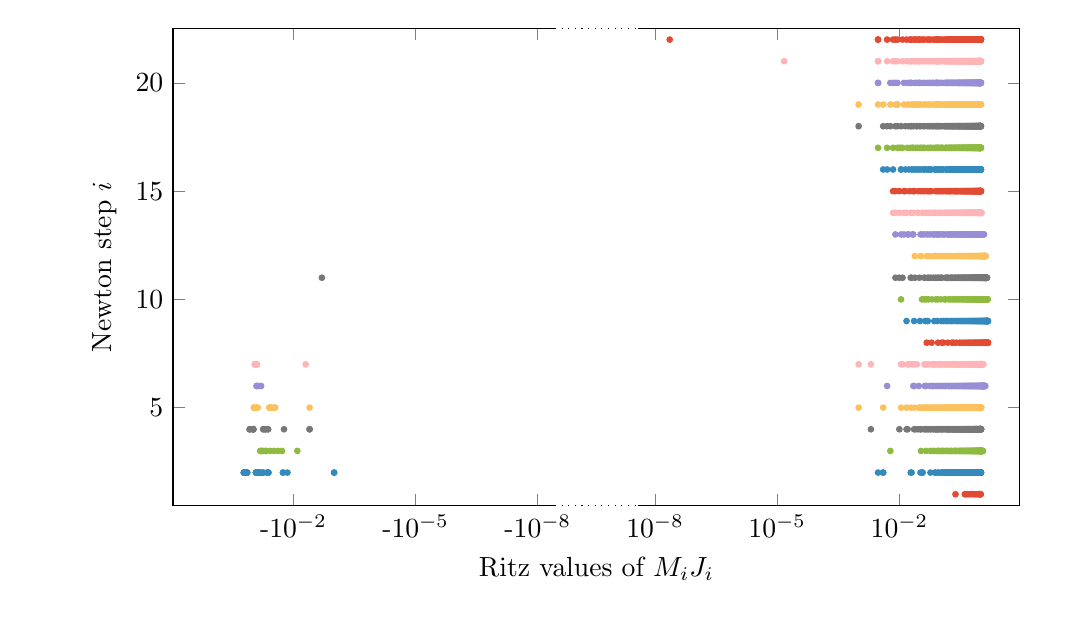 
  \definecolor{color1}{rgb}{0.204,0.541,0.741}
\definecolor{color0}{rgb}{0.886,0.29,0.2}
\definecolor{color3}{rgb}{0.984,0.757,0.369}
\definecolor{color2}{rgb}{0.557,0.729,0.259}
\definecolor{color5}{rgb}{1,0.71,0.722}
\definecolor{color4}{rgb}{0.596,0.557,0.835}
\begin{tikzpicture}
  \begin{groupplot}[
    group style = {
      every plot/.style = {
        ymin = 1,
        scale only axis,
        ymax = 22,
        enlarge y limits = 0.025
      },
      group size = 2 by 1,
      horizontal sep = 3em
    }]
    
    \nextgroupplot[
      x dir = reverse,
      enlarge x limits = 0.1,
      xticklabel = -\axisdefaultticklabellog,
      xmode = log,
      height = 0.5*\textwidth,
      width = 0.4*\textwidth,
      xmax = 1.497,
      ylabel = Newton step $i$,
      xmin = 2.298e-08,
      axis y line* = left]
    \addplot[
      color1,
      mark size = 1,
      only marks,
      mark = *]
    coordinates{(0.165,2) (0.165,2) (0.161,2) (0.161,2) (0.161,2) (0.161,2) (0.158,2) (0.158,2) (0.156,2) (0.156,2) (0.152,2) (0.152,2) (0.151,2) (0.151,2) (0.147,2) (0.147,2) (0.146,2) (0.146,2) (0.142,2) (0.142,2) (0.141,2) (0.141,2) (0.136,2) (0.136,2) (0.083,2) (0.083,2) (0.082,2) (0.076,2) (0.076,2) (0.07,2) (0.069,2) (0.068,2) (0.062,2) (0.055,2) (0.055,2) (0.044,2) (0.044,2) (0.041,2) (0.041,2) (0.018,2) (0.018,2) (0.014,2) (0.001,2) (0.001,2)};
    \addplot[
      color2,
      mark size = 1,
      only marks,
      mark = *]
    coordinates{(0.065,3) (0.064,3) (0.058,3) (0.056,3) (0.049,3) (0.047,3) (0.037,3) (0.03,3) (0.024,3) (0.019,3) (0.008,3)};
    \addplot[
      mark size = 1,
      white!46.667!black,
      only marks,
      mark = *]
    coordinates{(0.118,4) (0.118,4) (0.118,4) (0.098,4) (0.098,4) (0.098,4) (0.096,4) (0.096,4) (0.055,4) (0.055,4) (0.049,4) (0.049,4) (0.042,4) (0.042,4) (0.017,4) (0.004,4) (0.004,4)};
    \addplot[
      color3,
      mark size = 1,
      only marks,
      mark = *]
    coordinates{(0.093,5) (0.093,5) (0.093,5) (0.081,5) (0.081,5) (0.075,5) (0.039,5) (0.039,5) (0.036,5) (0.036,5) (0.03,5) (0.029,5) (0.028,5) (0.004,5)};
    \addplot[
      mark size = 1,
      color4,
      only marks,
      mark = *]
    coordinates{(0.08,6) (0.08,6) (0.072,6) (0.062,6)};
    \addplot[
      mark size = 1,
      color5,
      only marks,
      mark = *]
    coordinates{(0.089,7) (0.089,7) (0.085,7) (0.078,7) (0.078,7) (0.005,7)};
    \addplot[
      mark size = 1,
      white!46.667!black,
      only marks,
      mark = *]
    coordinates{(0.002,11)};
    \nextgroupplot[
      yticklabel = \empty,
      xmode = log,
      enlarge x limits = 0.1,
      height = 0.5*\textwidth,
      width = 0.4*\textwidth,
      xmax = 1.497,
      xmin = 2.298e-08,
      axis y line* = right]
    \addplot[
      color0,
      mark size = 1,
      only marks,
      mark = *]
    coordinates{(0.239,1) (0.404,1) (0.423,1) (0.469,1) (0.502,1) (0.566,1) (0.628,1) (0.693,1) (0.759,1) (0.817,1) (0.868,1) (0.913,1) (0.943,1) (0.966,1) (0.985,1) (0.999,1)};
    \addplot[
      color1,
      mark size = 1,
      only marks,
      mark = *]
    coordinates{(0.003,2) (0.004,2) (0.004,2) (0.019,2) (0.02,2) (0.033,2) (0.037,2) (0.037,2) (0.058,2) (0.076,2) (0.076,2) (0.091,2) (0.091,2) (0.109,2) (0.111,2) (0.112,2) (0.119,2) (0.12,2) (0.127,2) (0.13,2) (0.134,2) (0.136,2) (0.15,2) (0.152,2) (0.152,2) (0.161,2) (0.165,2) (0.179,2) (0.182,2) (0.188,2) (0.19,2) (0.2,2) (0.21,2) (0.218,2) (0.227,2) (0.232,2) (0.244,2) (0.245,2) (0.251,2) (0.264,2) (0.272,2) (0.279,2) (0.282,2) (0.289,2) (0.295,2) (0.302,2) (0.308,2) (0.314,2) (0.327,2) (0.333,2) (0.345,2) (0.349,2) (0.358,2) (0.366,2) (0.369,2) (0.378,2) (0.386,2) (0.396,2) (0.402,2) (0.413,2) (0.414,2) (0.426,2) (0.43,2) (0.442,2) (0.446,2) (0.459,2) (0.466,2) (0.471,2) (0.48,2) (0.486,2) (0.493,2) (0.503,2) (0.514,2) (0.521,2) (0.528,2) (0.535,2) (0.542,2) (0.548,2) (0.557,2) (0.564,2) (0.574,2) (0.581,2) (0.586,2) (0.593,2) (0.602,2) (0.611,2) (0.617,2) (0.626,2) (0.632,2) (0.64,2) (0.646,2) (0.655,2) (0.661,2) (0.668,2) (0.676,2) (0.683,2) (0.69,2) (0.697,2) (0.703,2) (0.707,2) (0.714,2) (0.721,2) (0.727,2) (0.734,2) (0.742,2) (0.748,2) (0.754,2) (0.76,2) (0.766,2) (0.772,2) (0.779,2) (0.785,2) (0.79,2) (0.796,2) (0.802,2) (0.808,2) (0.814,2) (0.819,2) (0.825,2) (0.83,2) (0.836,2) (0.841,2) (0.846,2) (0.852,2) (0.857,2) (0.862,2) (0.867,2) (0.872,2) (0.877,2) (0.882,2) (0.887,2) (0.891,2) (0.896,2) (0.9,2) (0.905,2) (0.909,2) (0.913,2) (0.917,2) (0.921,2) (0.925,2) (0.929,2) (0.933,2) (0.937,2) (0.94,2) (0.944,2) (0.947,2) (0.95,2) (0.953,2) (0.957,2) (0.96,2) (0.963,2) (0.965,2) (0.968,2) (0.971,2) (0.973,2) (0.975,2) (0.978,2) (0.98,2) (0.982,2) (0.984,2) (0.985,2) (0.987,2) (0.989,2) (0.99,2) (0.991,2) (0.993,2) (0.994,2) (0.995,2) (0.996,2) (0.997,2) (0.997,2) (0.998,2) (0.999,2) (0.999,2) (1.0,2) (1.0,2)};
    \addplot[
      color2,
      mark size = 1,
      only marks,
      mark = *]
    coordinates{(0.006,3) (0.034,3) (0.045,3) (0.058,3) (0.067,3) (0.072,3) (0.087,3) (0.091,3) (0.098,3) (0.109,3) (0.114,3) (0.121,3) (0.135,3) (0.144,3) (0.154,3) (0.165,3) (0.183,3) (0.19,3) (0.196,3) (0.219,3) (0.23,3) (0.245,3) (0.252,3) (0.267,3) (0.296,3) (0.304,3) (0.316,3) (0.328,3) (0.348,3) (0.362,3) (0.384,3) (0.399,3) (0.416,3) (0.425,3) (0.449,3) (0.469,3) (0.48,3) (0.49,3) (0.502,3) (0.525,3) (0.539,3) (0.557,3) (0.571,3) (0.589,3) (0.603,3) (0.618,3) (0.635,3) (0.651,3) (0.668,3) (0.682,3) (0.697,3) (0.713,3) (0.729,3) (0.744,3) (0.758,3) (0.772,3) (0.786,3) (0.801,3) (0.814,3) (0.828,3) (0.841,3) (0.854,3) (0.867,3) (0.879,3) (0.891,3) (0.903,3) (0.914,3) (0.924,3) (0.935,3) (0.945,3) (0.955,3) (0.964,3) (0.973,3) (0.982,3) (0.99,3) (0.998,3) (1.005,3) (1.012,3) (1.017,3) (1.022,3) (1.027,3) (1.032,3) (1.036,3) (1.041,3) (1.045,3) (1.047,3) (1.048,3) (1.06,3) (1.081,3) (1.098,3) (1.123,3) (1.123,3)};
    \addplot[
      mark size = 1,
      white!46.667!black,
      only marks,
      mark = *]
    coordinates{(0.002,4) (0.01,4) (0.015,4) (0.016,4) (0.023,4) (0.025,4) (0.029,4) (0.033,4) (0.034,4) (0.04,4) (0.044,4) (0.048,4) (0.052,4) (0.059,4) (0.06,4) (0.069,4) (0.075,4) (0.079,4) (0.083,4) (0.088,4) (0.09,4) (0.098,4) (0.105,4) (0.112,4) (0.115,4) (0.126,4) (0.14,4) (0.146,4) (0.153,4) (0.159,4) (0.167,4) (0.171,4) (0.174,4) (0.187,4) (0.198,4) (0.21,4) (0.213,4) (0.223,4) (0.229,4) (0.236,4) (0.241,4) (0.252,4) (0.267,4) (0.276,4) (0.283,4) (0.289,4) (0.303,4) (0.307,4) (0.323,4) (0.33,4) (0.338,4) (0.346,4) (0.357,4) (0.364,4) (0.375,4) (0.386,4) (0.393,4) (0.404,4) (0.412,4) (0.422,4) (0.43,4) (0.444,4) (0.454,4) (0.462,4) (0.468,4) (0.481,4) (0.489,4) (0.502,4) (0.51,4) (0.517,4) (0.529,4) (0.538,4) (0.548,4) (0.557,4) (0.566,4) (0.575,4) (0.585,4) (0.596,4) (0.607,4) (0.614,4) (0.623,4) (0.633,4) (0.641,4) (0.651,4) (0.659,4) (0.669,4) (0.679,4) (0.687,4) (0.696,4) (0.706,4) (0.714,4) (0.724,4) (0.732,4) (0.74,4) (0.748,4) (0.757,4) (0.765,4) (0.773,4) (0.782,4) (0.789,4) (0.797,4) (0.805,4) (0.812,4) (0.82,4) (0.827,4) (0.834,4) (0.841,4) (0.848,4) (0.855,4) (0.862,4) (0.869,4) (0.875,4) (0.881,4) (0.888,4) (0.894,4) (0.9,4) (0.906,4) (0.911,4) (0.917,4) (0.922,4) (0.927,4) (0.933,4) (0.937,4) (0.942,4) (0.947,4) (0.951,4) (0.956,4) (0.96,4) (0.964,4) (0.967,4) (0.971,4) (0.974,4) (0.978,4) (0.981,4) (0.984,4) (0.987,4) (0.989,4) (0.991,4) (0.994,4) (0.996,4) (0.998,4) (0.999,4) (1.001,4) (1.002,4) (1.003,4) (1.004,4) (1.005,4) (1.005,4) (1.006,4) (1.007,4)};
    \addplot[
      color3,
      mark size = 1,
      only marks,
      mark = *]
    coordinates{(0.001,5) (0.004,5) (0.011,5) (0.015,5) (0.019,5) (0.023,5) (0.03,5) (0.031,5) (0.035,5) (0.039,5) (0.041,5) (0.045,5) (0.047,5) (0.051,5) (0.056,5) (0.063,5) (0.065,5) (0.073,5) (0.077,5) (0.083,5) (0.09,5) (0.097,5) (0.1,5) (0.109,5) (0.122,5) (0.125,5) (0.13,5) (0.134,5) (0.144,5) (0.15,5) (0.155,5) (0.161,5) (0.169,5) (0.178,5) (0.181,5) (0.196,5) (0.203,5) (0.215,5) (0.219,5) (0.23,5) (0.247,5) (0.252,5) (0.259,5) (0.266,5) (0.277,5) (0.281,5) (0.294,5) (0.302,5) (0.312,5) (0.319,5) (0.327,5) (0.336,5) (0.35,5) (0.36,5) (0.366,5) (0.375,5) (0.386,5) (0.397,5) (0.405,5) (0.412,5) (0.424,5) (0.435,5) (0.446,5) (0.453,5) (0.462,5) (0.474,5) (0.483,5) (0.491,5) (0.501,5) (0.513,5) (0.523,5) (0.531,5) (0.541,5) (0.55,5) (0.56,5) (0.572,5) (0.582,5) (0.59,5) (0.6,5) (0.61,5) (0.621,5) (0.629,5) (0.638,5) (0.649,5) (0.657,5) (0.668,5) (0.677,5) (0.685,5) (0.694,5) (0.703,5) (0.712,5) (0.721,5) (0.73,5) (0.739,5) (0.748,5) (0.756,5) (0.764,5) (0.773,5) (0.781,5) (0.789,5) (0.797,5) (0.805,5) (0.813,5) (0.82,5) (0.828,5) (0.835,5) (0.843,5) (0.85,5) (0.857,5) (0.864,5) (0.871,5) (0.877,5) (0.884,5) (0.891,5) (0.897,5) (0.903,5) (0.909,5) (0.914,5) (0.92,5) (0.926,5) (0.931,5) (0.936,5) (0.942,5) (0.946,5) (0.951,5) (0.956,5) (0.96,5) (0.964,5) (0.968,5) (0.972,5) (0.976,5) (0.979,5) (0.983,5) (0.986,5) (0.989,5) (0.992,5) (0.995,5) (0.997,5) (0.999,5) (1.001,5) (1.003,5) (1.005,5) (1.007,5) (1.008,5) (1.009,5) (1.01,5) (1.011,5) (1.012,5) (1.012,5) (1.013,5)};
    \addplot[
      mark size = 1,
      color4,
      only marks,
      mark = *]
    coordinates{(0.005,6) (0.022,6) (0.023,6) (0.03,6) (0.042,6) (0.045,6) (0.056,6) (0.063,6) (0.068,6) (0.079,6) (0.088,6) (0.099,6) (0.113,6) (0.125,6) (0.136,6) (0.159,6) (0.171,6) (0.186,6) (0.195,6) (0.214,6) (0.235,6) (0.251,6) (0.27,6) (0.292,6) (0.309,6) (0.329,6) (0.353,6) (0.367,6) (0.387,6) (0.405,6) (0.429,6) (0.447,6) (0.47,6) (0.492,6) (0.509,6) (0.533,6) (0.557,6) (0.577,6) (0.599,6) (0.62,6) (0.643,6) (0.663,6) (0.685,6) (0.708,6) (0.727,6) (0.749,6) (0.769,6) (0.79,6) (0.811,6) (0.831,6) (0.851,6) (0.871,6) (0.89,6) (0.909,6) (0.927,6) (0.946,6) (0.963,6) (0.98,6) (0.997,6) (1.013,6) (1.028,6) (1.043,6) (1.058,6) (1.072,6) (1.086,6) (1.1,6) (1.109,6) (1.119,6) (1.129,6) (1.141,6) (1.15,6) (1.161,6) (1.164,6) (1.17,6) (1.174,6) (1.178,6) (1.184,6) (1.198,6) (1.217,6) (1.227,6) (1.253,6) (1.278,6) (1.278,6)};
    \addplot[
      mark size = 1,
      color5,
      only marks,
      mark = *]
    coordinates{(0.001,7) (0.002,7) (0.011,7) (0.012,7) (0.016,7) (0.017,7) (0.02,7) (0.021,7) (0.024,7) (0.027,7) (0.041,7) (0.044,7) (0.046,7) (0.051,7) (0.06,7) (0.067,7) (0.07,7) (0.073,7) (0.078,7) (0.085,7) (0.092,7) (0.097,7) (0.102,7) (0.111,7) (0.118,7) (0.128,7) (0.134,7) (0.143,7) (0.156,7) (0.16,7) (0.172,7) (0.178,7) (0.187,7) (0.199,7) (0.214,7) (0.222,7) (0.232,7) (0.237,7) (0.253,7) (0.259,7) (0.272,7) (0.281,7) (0.291,7) (0.301,7) (0.314,7) (0.324,7) (0.339,7) (0.35,7) (0.361,7) (0.371,7) (0.384,7) (0.394,7) (0.404,7) (0.415,7) (0.429,7) (0.442,7) (0.453,7) (0.462,7) (0.473,7) (0.49,7) (0.501,7) (0.514,7) (0.525,7) (0.537,7) (0.551,7) (0.564,7) (0.577,7) (0.587,7) (0.598,7) (0.609,7) (0.621,7) (0.632,7) (0.644,7) (0.655,7) (0.667,7) (0.68,7) (0.692,7) (0.703,7) (0.715,7) (0.726,7) (0.737,7) (0.748,7) (0.759,7) (0.77,7) (0.781,7) (0.792,7) (0.802,7) (0.813,7) (0.823,7) (0.833,7) (0.843,7) (0.853,7) (0.862,7) (0.872,7) (0.881,7) (0.89,7) (0.899,7) (0.908,7) (0.916,7) (0.925,7) (0.933,7) (0.941,7) (0.948,7) (0.956,7) (0.963,7) (0.97,7) (0.977,7) (0.983,7) (0.99,7) (0.996,7) (1.002,7) (1.007,7) (1.012,7) (1.018,7) (1.022,7) (1.026,7) (1.03,7) (1.034,7) (1.038,7) (1.04,7) (1.041,7) (1.047,7) (1.049,7) (1.051,7) (1.054,7) (1.06,7) (1.078,7) (1.084,7) (1.085,7) (1.108,7) (1.108,7) (1.142,7) (1.142,7) (1.142,7)};
    \addplot[
      color0,
      mark size = 1,
      only marks,
      mark = *]
    coordinates{(0.047,8) (0.062,8) (0.089,8) (0.109,8) (0.12,8) (0.154,8) (0.195,8) (0.215,8) (0.251,8) (0.3,8) (0.34,8) (0.388,8) (0.434,8) (0.488,8) (0.532,8) (0.591,8) (0.645,8) (0.699,8) (0.756,8) (0.81,8) (0.867,8) (0.922,8) (0.975,8) (1.026,8) (1.077,8) (1.129,8) (1.177,8) (1.219,8) (1.265,8) (1.297,8) (1.332,8) (1.368,8) (1.397,8) (1.425,8) (1.447,8) (1.465,8) (1.479,8) (1.488,8) (1.494,8) (1.497,8)};
    \addplot[
      color1,
      mark size = 1,
      only marks,
      mark = *]
    coordinates{(0.015,9) (0.023,9) (0.032,9) (0.043,9) (0.05,9) (0.072,9) (0.085,9) (0.108,9) (0.122,9) (0.139,9) (0.153,9) (0.175,9) (0.196,9) (0.223,9) (0.256,9) (0.277,9) (0.311,9) (0.343,9) (0.371,9) (0.404,9) (0.437,9) (0.478,9) (0.51,9) (0.542,9) (0.575,9) (0.612,9) (0.649,9) (0.686,9) (0.723,9) (0.76,9) (0.796,9) (0.834,9) (0.871,9) (0.908,9) (0.943,9) (0.979,9) (1.013,9) (1.048,9) (1.082,9) (1.119,9) (1.148,9) (1.176,9) (1.21,9) (1.232,9) (1.261,9) (1.287,9) (1.312,9) (1.335,9) (1.357,9) (1.378,9) (1.396,9) (1.413,9) (1.429,9) (1.44,9) (1.451,9) (1.463,9) (1.468,9) (1.475,9) (1.48,9) (1.486,9) (1.491,9)};
    \addplot[
      color2,
      mark size = 1,
      only marks,
      mark = *]
    coordinates{(0.011,10) (0.036,10) (0.041,10) (0.046,10) (0.052,10) (0.063,10) (0.078,10) (0.087,10) (0.103,10) (0.126,10) (0.137,10) (0.162,10) (0.18,10) (0.206,10) (0.228,10) (0.256,10) (0.279,10) (0.308,10) (0.343,10) (0.372,10) (0.403,10) (0.441,10) (0.464,10) (0.494,10) (0.529,10) (0.565,10) (0.599,10) (0.633,10) (0.669,10) (0.705,10) (0.74,10) (0.776,10) (0.81,10) (0.844,10) (0.879,10) (0.914,10) (0.948,10) (0.982,10) (1.015,10) (1.047,10) (1.076,10) (1.107,10) (1.136,10) (1.166,10) (1.194,10) (1.221,10) (1.246,10) (1.27,10) (1.293,10) (1.313,10) (1.332,10) (1.354,10) (1.366,10) (1.385,10) (1.4,10) (1.415,10) (1.421,10) (1.432,10) (1.443,10) (1.446,10) (1.448,10) (1.459,10) (1.471,10)};
    \addplot[
      mark size = 1,
      white!46.667!black,
      only marks,
      mark = *]
    coordinates{(0.008,11) (0.01,11) (0.012,11) (0.019,11) (0.02,11) (0.024,11) (0.031,11) (0.041,11) (0.042,11) (0.05,11) (0.053,11) (0.06,11) (0.069,11) (0.078,11) (0.086,11) (0.094,11) (0.105,11) (0.111,11) (0.137,11) (0.143,11) (0.153,11) (0.16,11) (0.18,11) (0.192,11) (0.202,11) (0.222,11) (0.233,11) (0.247,11) (0.265,11) (0.282,11) (0.293,11) (0.312,11) (0.331,11) (0.349,11) (0.364,11) (0.38,11) (0.396,11) (0.416,11) (0.433,11) (0.456,11) (0.473,11) (0.49,11) (0.511,11) (0.53,11) (0.548,11) (0.567,11) (0.588,11) (0.608,11) (0.627,11) (0.647,11) (0.666,11) (0.685,11) (0.705,11) (0.724,11) (0.744,11) (0.763,11) (0.783,11) (0.802,11) (0.821,11) (0.841,11) (0.86,11) (0.88,11) (0.899,11) (0.917,11) (0.935,11) (0.953,11) (0.972,11) (0.989,11) (1.007,11) (1.024,11) (1.041,11) (1.056,11) (1.073,11) (1.089,11) (1.105,11) (1.119,11) (1.134,11) (1.149,11) (1.163,11) (1.176,11) (1.189,11) (1.201,11) (1.214,11) (1.226,11) (1.239,11) (1.246,11) (1.257,11) (1.27,11) (1.278,11) (1.282,11) (1.294,11) (1.301,11) (1.312,11) (1.316,11) (1.319,11) (1.324,11) (1.327,11) (1.34,11) (1.345,11) (1.346,11) (1.361,11) (1.369,11) (1.375,11) (1.393,11) (1.417,11) (1.417,11)};
    \addplot[
      color3,
      mark size = 1,
      only marks,
      mark = *]
    coordinates{(0.024,12) (0.033,12) (0.034,12) (0.047,12) (0.054,12) (0.068,12) (0.076,12) (0.089,12) (0.104,12) (0.121,12) (0.134,12) (0.16,12) (0.188,12) (0.2,12) (0.224,12) (0.26,12) (0.287,12) (0.305,12) (0.335,12) (0.367,12) (0.398,12) (0.424,12) (0.452,12) (0.487,12) (0.517,12) (0.549,12) (0.578,12) (0.611,12) (0.646,12) (0.678,12) (0.709,12) (0.741,12) (0.773,12) (0.805,12) (0.836,12) (0.867,12) (0.897,12) (0.926,12) (0.955,12) (0.982,12) (1.008,12) (1.033,12) (1.057,12) (1.081,12) (1.105,12) (1.124,12) (1.145,12) (1.163,12) (1.177,12) (1.195,12) (1.211,12) (1.218,12) (1.231,12) (1.236,12) (1.251,12) (1.256,12) (1.285,12) (1.287,12) (1.323,12)};
    \addplot[
      mark size = 1,
      color4,
      only marks,
      mark = *]
    coordinates{(0.008,13) (0.011,13) (0.013,13) (0.016,13) (0.017,13) (0.021,13) (0.022,13) (0.033,13) (0.037,13) (0.042,13) (0.049,13) (0.056,13) (0.066,13) (0.072,13) (0.08,13) (0.089,13) (0.093,13) (0.105,13) (0.119,13) (0.126,13) (0.147,13) (0.16,13) (0.168,13) (0.181,13) (0.193,13) (0.212,13) (0.221,13) (0.242,13) (0.254,13) (0.268,13) (0.284,13) (0.301,13) (0.318,13) (0.33,13) (0.349,13) (0.366,13) (0.388,13) (0.4,13) (0.418,13) (0.441,13) (0.457,13) (0.471,13) (0.492,13) (0.508,13) (0.525,13) (0.545,13) (0.564,13) (0.58,13) (0.597,13) (0.614,13) (0.635,13) (0.65,13) (0.668,13) (0.686,13) (0.705,13) (0.722,13) (0.739,13) (0.755,13) (0.773,13) (0.789,13) (0.805,13) (0.82,13) (0.836,13) (0.852,13) (0.867,13) (0.882,13) (0.896,13) (0.91,13) (0.924,13) (0.937,13) (0.95,13) (0.962,13) (0.974,13) (0.986,13) (0.997,13) (1.007,13) (1.017,13) (1.027,13) (1.036,13) (1.044,13) (1.051,13) (1.058,13) (1.065,13) (1.072,13) (1.075,13) (1.083,13) (1.084,13) (1.09,13) (1.095,13) (1.111,13) (1.116,13) (1.146,13) (1.146,13) (1.187,13) (1.187,13)};
    \addplot[
      mark size = 1,
      color5,
      only marks,
      mark = *]
    coordinates{(0.007,14) (0.008,14) (0.01,14) (0.013,14) (0.015,14) (0.019,14) (0.022,14) (0.028,14) (0.029,14) (0.036,14) (0.039,14) (0.045,14) (0.051,14) (0.057,14) (0.066,14) (0.072,14) (0.077,14) (0.09,14) (0.093,14) (0.105,14) (0.123,14) (0.132,14) (0.138,14) (0.151,14) (0.162,14) (0.169,14) (0.178,14) (0.198,14) (0.207,14) (0.22,14) (0.234,14) (0.248,14) (0.261,14) (0.274,14) (0.287,14) (0.301,14) (0.315,14) (0.33,14) (0.342,14) (0.363,14) (0.376,14) (0.388,14) (0.409,14) (0.423,14) (0.435,14) (0.451,14) (0.469,14) (0.482,14) (0.499,14) (0.516,14) (0.531,14) (0.543,14) (0.56,14) (0.574,14) (0.591,14) (0.605,14) (0.621,14) (0.636,14) (0.651,14) (0.666,14) (0.682,14) (0.696,14) (0.711,14) (0.725,14) (0.738,14) (0.753,14) (0.765,14) (0.778,14) (0.792,14) (0.805,14) (0.818,14) (0.83,14) (0.842,14) (0.854,14) (0.865,14) (0.876,14) (0.888,14) (0.898,14) (0.908,14) (0.917,14) (0.927,14) (0.936,14) (0.945,14) (0.952,14) (0.96,14) (0.968,14) (0.974,14) (0.981,14) (0.987,14) (0.992,14) (0.997,14) (1.002,14) (1.006,14) (1.01,14) (1.013,14) (1.016,14) (1.018,14) (1.02,14) (1.021,14) (1.025,14) (1.039,14)};
    \addplot[
      color0,
      mark size = 1,
      only marks,
      mark = *]
    coordinates{(0.007,15) (0.008,15) (0.01,15) (0.013,15) (0.014,15) (0.018,15) (0.022,15) (0.023,15) (0.029,15) (0.033,15) (0.037,15) (0.041,15) (0.048,15) (0.051,15) (0.056,15) (0.061,15) (0.079,15) (0.082,15) (0.091,15) (0.1,15) (0.106,15) (0.113,15) (0.124,15) (0.142,15) (0.148,15) (0.158,15) (0.171,15) (0.178,15) (0.185,15) (0.204,15) (0.222,15) (0.23,15) (0.242,15) (0.251,15) (0.265,15) (0.275,15) (0.297,15) (0.311,15) (0.322,15) (0.34,15) (0.348,15) (0.364,15) (0.382,15) (0.395,15) (0.401,15) (0.417,15) (0.435,15) (0.45,15) (0.463,15) (0.477,15) (0.491,15) (0.506,15) (0.522,15) (0.534,15) (0.551,15) (0.565,15) (0.58,15) (0.595,15) (0.61,15) (0.623,15) (0.639,15) (0.65,15) (0.666,15) (0.678,15) (0.692,15) (0.706,15) (0.719,15) (0.732,15) (0.746,15) (0.758,15) (0.771,15) (0.783,15) (0.796,15) (0.807,15) (0.819,15) (0.83,15) (0.841,15) (0.851,15) (0.862,15) (0.872,15) (0.881,15) (0.891,15) (0.9,15) (0.909,15) (0.918,15) (0.926,15) (0.934,15) (0.941,15) (0.949,15) (0.955,15) (0.961,15) (0.967,15) (0.973,15) (0.977,15) (0.982,15) (0.986,15) (0.99,15) (0.993,15) (0.996,15) (0.998,15) (1.0,15) (1.001,15) (1.002,15) (1.003,15)};
    \addplot[
      color1,
      mark size = 1,
      only marks,
      mark = *]
    coordinates{(0.004,16) (0.005,16) (0.007,16) (0.011,16) (0.011,16) (0.014,16) (0.017,16) (0.02,16) (0.021,16) (0.024,16) (0.027,16) (0.03,16) (0.034,16) (0.039,16) (0.042,16) (0.047,16) (0.052,16) (0.056,16) (0.061,16) (0.073,16) (0.079,16) (0.086,16) (0.09,16) (0.099,16) (0.109,16) (0.116,16) (0.118,16) (0.139,16) (0.145,16) (0.151,16) (0.161,16) (0.173,16) (0.182,16) (0.189,16) (0.202,16) (0.207,16) (0.221,16) (0.229,16) (0.237,16) (0.249,16) (0.262,16) (0.273,16) (0.284,16) (0.299,16) (0.31,16) (0.32,16) (0.331,16) (0.338,16) (0.35,16) (0.364,16) (0.375,16) (0.383,16) (0.4,16) (0.411,16) (0.427,16) (0.439,16) (0.449,16) (0.461,16) (0.472,16) (0.489,16) (0.498,16) (0.515,16) (0.526,16) (0.539,16) (0.552,16) (0.564,16) (0.575,16) (0.587,16) (0.599,16) (0.608,16) (0.624,16) (0.634,16) (0.649,16) (0.659,16) (0.672,16) (0.683,16) (0.696,16) (0.707,16) (0.718,16) (0.73,16) (0.742,16) (0.752,16) (0.763,16) (0.774,16) (0.784,16) (0.795,16) (0.804,16) (0.814,16) (0.825,16) (0.833,16) (0.843,16) (0.852,16) (0.861,16) (0.87,16) (0.878,16) (0.886,16) (0.894,16) (0.902,16) (0.909,16) (0.917,16) (0.924,16) (0.93,16) (0.937,16) (0.943,16) (0.949,16) (0.954,16) (0.959,16) (0.964,16) (0.969,16) (0.973,16) (0.977,16) (0.981,16) (0.984,16) (0.987,16) (0.99,16) (0.992,16) (0.994,16) (0.996,16) (0.997,16) (0.998,16) (0.999,16) (0.999,16)};
    \addplot[
      color2,
      mark size = 1,
      only marks,
      mark = *]
    coordinates{(0.003,17) (0.005,17) (0.007,17) (0.009,17) (0.01,17) (0.011,17) (0.012,17) (0.016,17) (0.019,17) (0.021,17) (0.022,17) (0.025,17) (0.028,17) (0.032,17) (0.035,17) (0.038,17) (0.042,17) (0.05,17) (0.056,17) (0.06,17) (0.069,17) (0.078,17) (0.084,17) (0.086,17) (0.093,17) (0.099,17) (0.109,17) (0.109,17) (0.118,17) (0.136,17) (0.14,17) (0.149,17) (0.161,17) (0.168,17) (0.174,17) (0.181,17) (0.188,17) (0.197,17) (0.213,17) (0.217,17) (0.226,17) (0.239,17) (0.25,17) (0.258,17) (0.271,17) (0.28,17) (0.29,17) (0.297,17) (0.304,17) (0.319,17) (0.33,17) (0.338,17) (0.35,17) (0.361,17) (0.371,17) (0.381,17) (0.397,17) (0.405,17) (0.417,17) (0.432,17) (0.442,17) (0.454,17) (0.467,17) (0.474,17) (0.488,17) (0.497,17) (0.513,17) (0.522,17) (0.534,17) (0.546,17) (0.557,17) (0.566,17) (0.579,17) (0.591,17) (0.603,17) (0.616,17) (0.624,17) (0.637,17) (0.647,17) (0.659,17) (0.67,17) (0.681,17) (0.692,17) (0.703,17) (0.713,17) (0.724,17) (0.734,17) (0.744,17) (0.754,17) (0.764,17) (0.774,17) (0.784,17) (0.794,17) (0.803,17) (0.812,17) (0.822,17) (0.83,17) (0.839,17) (0.848,17) (0.856,17) (0.864,17) (0.872,17) (0.88,17) (0.887,17) (0.895,17) (0.902,17) (0.909,17) (0.915,17) (0.922,17) (0.928,17) (0.934,17) (0.94,17) (0.945,17) (0.951,17) (0.956,17) (0.96,17) (0.965,17) (0.969,17) (0.973,17) (0.977,17) (0.98,17) (0.983,17) (0.986,17) (0.989,17) (0.991,17) (0.993,17) (0.994,17) (0.996,17) (0.997,17) (0.998,17) (0.999,17) (0.999,17)};
    \addplot[
      mark size = 1,
      white!46.667!black,
      only marks,
      mark = *]
    coordinates{(0.001,18) (0.004,18) (0.005,18) (0.006,18) (0.008,18) (0.009,18) (0.011,18) (0.014,18) (0.017,18) (0.019,18) (0.02,18) (0.022,18) (0.026,18) (0.027,18) (0.031,18) (0.033,18) (0.038,18) (0.042,18) (0.049,18) (0.054,18) (0.058,18) (0.067,18) (0.068,18) (0.076,18) (0.081,18) (0.086,18) (0.092,18) (0.097,18) (0.107,18) (0.116,18) (0.131,18) (0.135,18) (0.143,18) (0.148,18) (0.157,18) (0.163,18) (0.17,18) (0.179,18) (0.186,18) (0.194,18) (0.204,18) (0.211,18) (0.217,18) (0.226,18) (0.241,18) (0.246,18) (0.257,18) (0.264,18) (0.275,18) (0.282,18) (0.294,18) (0.302,18) (0.31,18) (0.318,18) (0.332,18) (0.341,18) (0.35,18) (0.36,18) (0.369,18) (0.38,18) (0.39,18) (0.403,18) (0.414,18) (0.425,18) (0.437,18) (0.446,18) (0.457,18) (0.468,18) (0.478,18) (0.489,18) (0.499,18) (0.511,18) (0.524,18) (0.533,18) (0.542,18) (0.554,18) (0.565,18) (0.576,18) (0.587,18) (0.596,18) (0.606,18) (0.618,18) (0.628,18) (0.638,18) (0.648,18) (0.659,18) (0.67,18) (0.679,18) (0.69,18) (0.7,18) (0.71,18) (0.719,18) (0.729,18) (0.739,18) (0.749,18) (0.759,18) (0.767,18) (0.777,18) (0.786,18) (0.794,18) (0.802,18) (0.811,18) (0.82,18) (0.828,18) (0.836,18) (0.845,18) (0.852,18) (0.86,18) (0.867,18) (0.875,18) (0.882,18) (0.889,18) (0.896,18) (0.902,18) (0.909,18) (0.915,18) (0.921,18) (0.927,18) (0.933,18) (0.938,18) (0.943,18) (0.948,18) (0.953,18) (0.957,18) (0.962,18) (0.966,18) (0.969,18) (0.973,18) (0.976,18) (0.98,18) (0.982,18) (0.985,18) (0.988,18) (0.99,18) (0.992,18) (0.993,18) (0.995,18) (0.996,18) (0.997,18) (0.998,18) (0.999,18) (0.999,18)};
    \addplot[
      color3,
      mark size = 1,
      only marks,
      mark = *]
    coordinates{(0.001,19) (0.003,19) (0.004,19) (0.006,19) (0.008,19) (0.009,19) (0.009,19) (0.013,19) (0.016,19) (0.019,19) (0.021,19) (0.023,19) (0.025,19) (0.027,19) (0.03,19) (0.032,19) (0.033,19) (0.041,19) (0.041,19) (0.049,19) (0.055,19) (0.057,19) (0.068,19) (0.076,19) (0.082,19) (0.084,19) (0.087,19) (0.092,19) (0.097,19) (0.107,19) (0.116,19) (0.135,19) (0.136,19) (0.144,19) (0.149,19) (0.159,19) (0.168,19) (0.174,19) (0.18,19) (0.187,19) (0.197,19) (0.208,19) (0.213,19) (0.225,19) (0.234,19) (0.238,19) (0.248,19) (0.258,19) (0.268,19) (0.278,19) (0.284,19) (0.291,19) (0.3,19) (0.308,19) (0.319,19) (0.329,19) (0.337,19) (0.345,19) (0.361,19) (0.369,19) (0.378,19) (0.384,19) (0.4,19) (0.412,19) (0.427,19) (0.434,19) (0.444,19) (0.453,19) (0.466,19) (0.475,19) (0.484,19) (0.495,19) (0.504,19) (0.519,19) (0.529,19) (0.537,19) (0.549,19) (0.557,19) (0.567,19) (0.578,19) (0.59,19) (0.6,19) (0.608,19) (0.62,19) (0.631,19) (0.64,19) (0.652,19) (0.662,19) (0.671,19) (0.681,19) (0.692,19) (0.701,19) (0.711,19) (0.72,19) (0.73,19) (0.739,19) (0.749,19) (0.758,19) (0.767,19) (0.776,19) (0.785,19) (0.794,19) (0.802,19) (0.811,19) (0.819,19) (0.827,19) (0.835,19) (0.843,19) (0.85,19) (0.858,19) (0.866,19) (0.872,19) (0.88,19) (0.886,19) (0.893,19) (0.9,19) (0.906,19) (0.912,19) (0.918,19) (0.924,19) (0.93,19) (0.935,19) (0.94,19) (0.945,19) (0.95,19) (0.955,19) (0.959,19) (0.963,19) (0.967,19) (0.971,19) (0.974,19) (0.977,19) (0.98,19) (0.983,19) (0.986,19) (0.988,19) (0.99,19) (0.992,19) (0.994,19) (0.995,19) (0.996,19) (0.997,19) (0.998,19) (0.999,19) (0.999,19)};
    \addplot[
      mark size = 1,
      color4,
      only marks,
      mark = *]
    coordinates{(0.0,20) (0.003,20) (0.003,20) (0.006,20) (0.007,20) (0.008,20) (0.009,20) (0.013,20) (0.016,20) (0.018,20) (0.019,20) (0.02,20) (0.024,20) (0.026,20) (0.029,20) (0.031,20) (0.032,20) (0.037,20) (0.041,20) (0.048,20) (0.054,20) (0.057,20) (0.065,20) (0.067,20) (0.075,20) (0.081,20) (0.083,20) (0.086,20) (0.088,20) (0.096,20) (0.106,20) (0.115,20) (0.133,20) (0.136,20) (0.143,20) (0.148,20) (0.153,20) (0.161,20) (0.165,20) (0.174,20) (0.18,20) (0.19,20) (0.193,20) (0.203,20) (0.209,20) (0.213,20) (0.225,20) (0.239,20) (0.243,20) (0.254,20) (0.262,20) (0.274,20) (0.28,20) (0.288,20) (0.297,20) (0.302,20) (0.309,20) (0.319,20) (0.33,20) (0.339,20) (0.348,20) (0.357,20) (0.363,20) (0.375,20) (0.385,20) (0.396,20) (0.409,20) (0.416,20) (0.424,20) (0.438,20) (0.446,20) (0.457,20) (0.465,20) (0.477,20) (0.487,20) (0.495,20) (0.507,20) (0.52,20) (0.526,20) (0.535,20) (0.547,20) (0.555,20) (0.568,20) (0.578,20) (0.587,20) (0.596,20) (0.604,20) (0.616,20) (0.624,20) (0.634,20) (0.644,20) (0.653,20) (0.664,20) (0.674,20) (0.683,20) (0.693,20) (0.702,20) (0.711,20) (0.72,20) (0.729,20) (0.737,20) (0.747,20) (0.756,20) (0.765,20) (0.773,20) (0.782,20) (0.79,20) (0.797,20) (0.805,20) (0.813,20) (0.821,20) (0.829,20) (0.836,20) (0.844,20) (0.851,20) (0.858,20) (0.865,20) (0.872,20) (0.879,20) (0.885,20) (0.892,20) (0.898,20) (0.904,20) (0.91,20) (0.916,20) (0.921,20) (0.927,20) (0.932,20) (0.937,20) (0.942,20) (0.946,20) (0.951,20) (0.955,20) (0.959,20) (0.963,20) (0.967,20) (0.97,20) (0.974,20) (0.977,20) (0.98,20) (0.982,20) (0.985,20) (0.987,20) (0.989,20) (0.991,20) (0.993,20) (0.994,20) (0.996,20) (0.997,20) (0.997,20) (0.998,20) (0.999,20) (0.999,20)};
    \addplot[
      mark size = 1,
      color5,
      only marks,
      mark = *]
    coordinates{(1.48e-05,21) (0.003,21) (0.003,21) (0.005,21) (0.007,21) (0.008,21) (0.009,21) (0.012,21) (0.015,21) (0.018,21) (0.019,21) (0.02,21) (0.023,21) (0.024,21) (0.026,21) (0.029,21) (0.031,21) (0.032,21) (0.037,21) (0.041,21) (0.048,21) (0.054,21) (0.057,21) (0.067,21) (0.075,21) (0.08,21) (0.082,21) (0.086,21) (0.087,21) (0.091,21) (0.096,21) (0.106,21) (0.115,21) (0.133,21) (0.135,21) (0.139,21) (0.143,21) (0.151,21) (0.158,21) (0.165,21) (0.172,21) (0.177,21) (0.183,21) (0.189,21) (0.195,21) (0.209,21) (0.214,21) (0.225,21) (0.231,21) (0.235,21) (0.245,21) (0.251,21) (0.262,21) (0.271,21) (0.279,21) (0.285,21) (0.29,21) (0.3,21) (0.306,21) (0.317,21) (0.327,21) (0.333,21) (0.343,21) (0.355,21) (0.362,21) (0.37,21) (0.378,21) (0.383,21) (0.4,21) (0.411,21) (0.42,21) (0.428,21) (0.439,21) (0.447,21) (0.457,21) (0.467,21) (0.474,21) (0.482,21) (0.493,21) (0.5,21) (0.512,21) (0.521,21) (0.531,21) (0.54,21) (0.551,21) (0.559,21) (0.569,21) (0.578,21) (0.589,21) (0.597,21) (0.605,21) (0.617,21) (0.625,21) (0.635,21) (0.644,21) (0.655,21) (0.663,21) (0.672,21) (0.68,21) (0.69,21) (0.699,21) (0.708,21) (0.717,21) (0.726,21) (0.734,21) (0.742,21) (0.751,21) (0.759,21) (0.767,21) (0.775,21) (0.783,21) (0.791,21) (0.799,21) (0.806,21) (0.814,21) (0.821,21) (0.829,21) (0.836,21) (0.843,21) (0.85,21) (0.857,21) (0.864,21) (0.87,21) (0.876,21) (0.883,21) (0.889,21) (0.895,21) (0.901,21) (0.906,21) (0.912,21) (0.917,21) (0.923,21) (0.928,21) (0.933,21) (0.938,21) (0.942,21) (0.947,21) (0.951,21) (0.955,21) (0.959,21) (0.963,21) (0.966,21) (0.97,21) (0.973,21) (0.976,21) (0.979,21) (0.981,21) (0.984,21) (0.986,21) (0.988,21) (0.99,21) (0.992,21) (0.993,21) (0.995,21) (0.996,21) (0.997,21) (0.998,21) (0.998,21) (0.999,21) (0.999,21)};
    \addplot[
      color0,
      mark size = 1,
      only marks,
      mark = *]
    coordinates{(2.298e-08,22) (0.003,22) (0.003,22) (0.005,22) (0.007,22) (0.008,22) (0.009,22) (0.012,22) (0.015,22) (0.018,22) (0.019,22) (0.02,22) (0.023,22) (0.024,22) (0.026,22) (0.029,22) (0.031,22) (0.032,22) (0.037,22) (0.041,22) (0.048,22) (0.054,22) (0.057,22) (0.067,22) (0.075,22) (0.08,22) (0.082,22) (0.086,22) (0.087,22) (0.087,22) (0.091,22) (0.096,22) (0.106,22) (0.115,22) (0.133,22) (0.137,22) (0.143,22) (0.147,22) (0.148,22) (0.158,22) (0.163,22) (0.166,22) (0.172,22) (0.176,22) (0.184,22) (0.19,22) (0.195,22) (0.205,22) (0.208,22) (0.213,22) (0.225,22) (0.239,22) (0.242,22) (0.253,22) (0.261,22) (0.263,22) (0.274,22) (0.279,22) (0.286,22) (0.294,22) (0.299,22) (0.306,22) (0.317,22) (0.328,22) (0.334,22) (0.34,22) (0.348,22) (0.358,22) (0.363,22) (0.374,22) (0.384,22) (0.389,22) (0.396,22) (0.412,22) (0.42,22) (0.425,22) (0.436,22) (0.445,22) (0.456,22) (0.464,22) (0.472,22) (0.48,22) (0.49,22) (0.496,22) (0.507,22) (0.518,22) (0.524,22) (0.533,22) (0.541,22) (0.552,22) (0.558,22) (0.568,22) (0.578,22) (0.588,22) (0.595,22) (0.603,22) (0.613,22) (0.621,22) (0.63,22) (0.638,22) (0.646,22) (0.654,22) (0.665,22) (0.673,22) (0.681,22) (0.69,22) (0.698,22) (0.707,22) (0.715,22) (0.723,22) (0.731,22) (0.739,22) (0.747,22) (0.755,22) (0.763,22) (0.77,22) (0.778,22) (0.785,22) (0.793,22) (0.8,22) (0.807,22) (0.814,22) (0.821,22) (0.828,22) (0.834,22) (0.842,22) (0.848,22) (0.855,22) (0.861,22) (0.867,22) (0.873,22) (0.879,22) (0.885,22) (0.891,22) (0.896,22) (0.902,22) (0.907,22) (0.912,22) (0.918,22) (0.922,22) (0.927,22) (0.932,22) (0.936,22) (0.941,22) (0.945,22) (0.949,22) (0.953,22) (0.957,22) (0.96,22) (0.964,22) (0.967,22) (0.97,22) (0.973,22) (0.976,22) (0.979,22) (0.981,22) (0.984,22) (0.986,22) (0.988,22) (0.99,22) (0.991,22) (0.993,22) (0.994,22) (0.995,22) (0.996,22) (0.997,22) (0.998,22) (0.999,22) (0.999,22) (0.999,22)};
  \end{groupplot}
  \draw [dotted] (group c1r1.south east) -- (group c2r1.south west);
  \draw [dotted] (group c1r1.north east) -- (group c2r1.north west);
  \node[anchor=north] at ($({group c1r1.west}|-{group c1r1.outer
south})!0.5!({group c2r1.east}|-{group c1r1.outer south})$) {Ritz values of $M_i
J_i$};
\end{tikzpicture}
